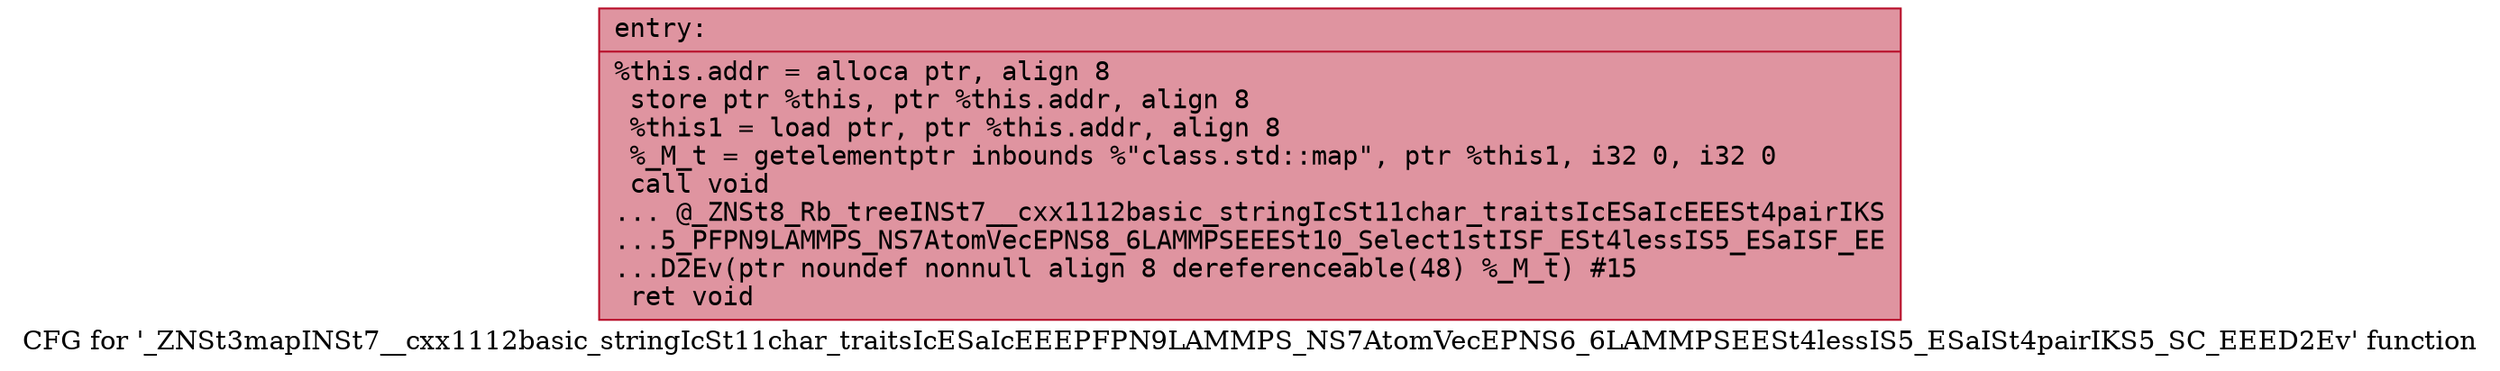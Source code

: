 digraph "CFG for '_ZNSt3mapINSt7__cxx1112basic_stringIcSt11char_traitsIcESaIcEEEPFPN9LAMMPS_NS7AtomVecEPNS6_6LAMMPSEESt4lessIS5_ESaISt4pairIKS5_SC_EEED2Ev' function" {
	label="CFG for '_ZNSt3mapINSt7__cxx1112basic_stringIcSt11char_traitsIcESaIcEEEPFPN9LAMMPS_NS7AtomVecEPNS6_6LAMMPSEESt4lessIS5_ESaISt4pairIKS5_SC_EEED2Ev' function";

	Node0x55aea8dad560 [shape=record,color="#b70d28ff", style=filled, fillcolor="#b70d2870" fontname="Courier",label="{entry:\l|  %this.addr = alloca ptr, align 8\l  store ptr %this, ptr %this.addr, align 8\l  %this1 = load ptr, ptr %this.addr, align 8\l  %_M_t = getelementptr inbounds %\"class.std::map\", ptr %this1, i32 0, i32 0\l  call void\l... @_ZNSt8_Rb_treeINSt7__cxx1112basic_stringIcSt11char_traitsIcESaIcEEESt4pairIKS\l...5_PFPN9LAMMPS_NS7AtomVecEPNS8_6LAMMPSEEESt10_Select1stISF_ESt4lessIS5_ESaISF_EE\l...D2Ev(ptr noundef nonnull align 8 dereferenceable(48) %_M_t) #15\l  ret void\l}"];
}
